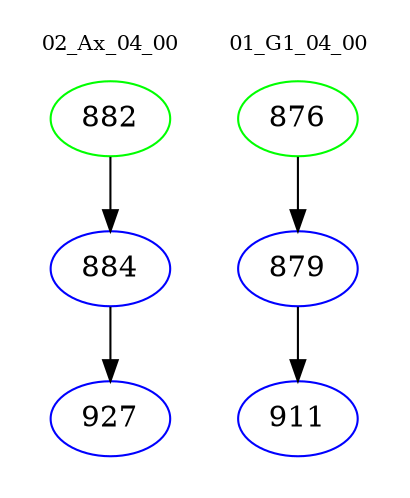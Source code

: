 digraph{
subgraph cluster_0 {
color = white
label = "02_Ax_04_00";
fontsize=10;
T0_882 [label="882", color="green"]
T0_882 -> T0_884 [color="black"]
T0_884 [label="884", color="blue"]
T0_884 -> T0_927 [color="black"]
T0_927 [label="927", color="blue"]
}
subgraph cluster_1 {
color = white
label = "01_G1_04_00";
fontsize=10;
T1_876 [label="876", color="green"]
T1_876 -> T1_879 [color="black"]
T1_879 [label="879", color="blue"]
T1_879 -> T1_911 [color="black"]
T1_911 [label="911", color="blue"]
}
}
